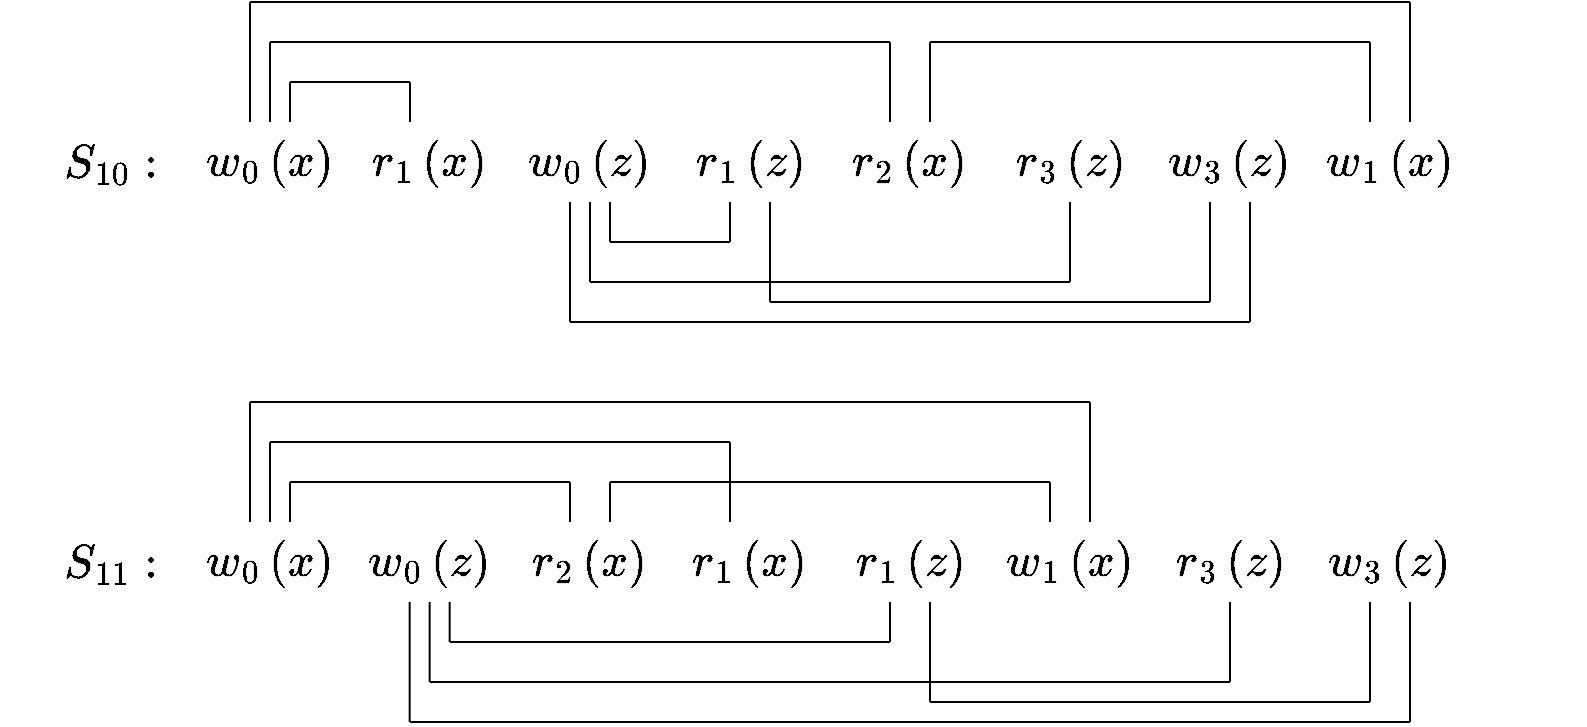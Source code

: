 <mxfile version="20.7.4" type="device"><diagram id="WiXyloh4FNCuFnDODc6E" name="Pagina-1"><mxGraphModel dx="989" dy="582" grid="1" gridSize="10" guides="1" tooltips="1" connect="1" arrows="1" fold="1" page="1" pageScale="1" pageWidth="827" pageHeight="1169" math="1" shadow="0"><root><mxCell id="0"/><mxCell id="1" parent="0"/><mxCell id="8246SHMYHl7h-X_GYSfM-1" value="$$S_{10}:$$" style="text;html=1;strokeColor=none;fillColor=none;align=center;verticalAlign=middle;whiteSpace=wrap;rounded=0;fontSize=20;" vertex="1" parent="1"><mxGeometry x="80" y="360" width="40" height="40" as="geometry"/></mxCell><mxCell id="8246SHMYHl7h-X_GYSfM-3" value="$$w_{0}\left(x\right)$$" style="text;html=1;strokeColor=none;fillColor=none;align=center;verticalAlign=middle;whiteSpace=wrap;rounded=0;fontSize=20;" vertex="1" parent="1"><mxGeometry x="160" y="360" width="40" height="40" as="geometry"/></mxCell><mxCell id="8246SHMYHl7h-X_GYSfM-4" value="$$r_{1}\left(x\right)$$" style="text;html=1;strokeColor=none;fillColor=none;align=center;verticalAlign=middle;whiteSpace=wrap;rounded=0;fontSize=20;" vertex="1" parent="1"><mxGeometry x="240" y="360" width="40" height="40" as="geometry"/></mxCell><mxCell id="8246SHMYHl7h-X_GYSfM-5" value="$$w_{0}\left(z\right)$$" style="text;html=1;strokeColor=none;fillColor=none;align=center;verticalAlign=middle;whiteSpace=wrap;rounded=0;fontSize=20;" vertex="1" parent="1"><mxGeometry x="320" y="360" width="40" height="40" as="geometry"/></mxCell><mxCell id="8246SHMYHl7h-X_GYSfM-6" value="$$r_{1}\left(z\right)$$" style="text;html=1;strokeColor=none;fillColor=none;align=center;verticalAlign=middle;whiteSpace=wrap;rounded=0;fontSize=20;" vertex="1" parent="1"><mxGeometry x="400" y="360" width="40" height="40" as="geometry"/></mxCell><mxCell id="8246SHMYHl7h-X_GYSfM-7" value="$$r_{2}\left(x\right)$$" style="text;html=1;strokeColor=none;fillColor=none;align=center;verticalAlign=middle;whiteSpace=wrap;rounded=0;fontSize=20;" vertex="1" parent="1"><mxGeometry x="480" y="360" width="40" height="40" as="geometry"/></mxCell><mxCell id="8246SHMYHl7h-X_GYSfM-8" value="$$r_{3}\left(z\right)$$" style="text;html=1;strokeColor=none;fillColor=none;align=center;verticalAlign=middle;whiteSpace=wrap;rounded=0;fontSize=20;" vertex="1" parent="1"><mxGeometry x="560" y="360" width="40" height="40" as="geometry"/></mxCell><mxCell id="8246SHMYHl7h-X_GYSfM-9" value="$$w_{3}\left(z\right)$$" style="text;html=1;strokeColor=none;fillColor=none;align=center;verticalAlign=middle;whiteSpace=wrap;rounded=0;fontSize=20;" vertex="1" parent="1"><mxGeometry x="640" y="360" width="40" height="40" as="geometry"/></mxCell><mxCell id="8246SHMYHl7h-X_GYSfM-10" value="$$w_{1}\left(x\right)$$" style="text;html=1;strokeColor=none;fillColor=none;align=center;verticalAlign=middle;whiteSpace=wrap;rounded=0;fontSize=20;" vertex="1" parent="1"><mxGeometry x="720" y="360" width="40" height="40" as="geometry"/></mxCell><mxCell id="8246SHMYHl7h-X_GYSfM-11" value="" style="endArrow=none;html=1;rounded=0;exitX=0.75;exitY=0;exitDx=0;exitDy=0;" edge="1" parent="1" source="8246SHMYHl7h-X_GYSfM-3"><mxGeometry width="50" height="50" relative="1" as="geometry"><mxPoint x="150" y="530" as="sourcePoint"/><mxPoint x="190" y="340" as="targetPoint"/></mxGeometry></mxCell><mxCell id="8246SHMYHl7h-X_GYSfM-12" value="" style="endArrow=none;html=1;rounded=0;" edge="1" parent="1"><mxGeometry width="50" height="50" relative="1" as="geometry"><mxPoint x="190" y="340" as="sourcePoint"/><mxPoint x="250" y="340" as="targetPoint"/></mxGeometry></mxCell><mxCell id="8246SHMYHl7h-X_GYSfM-15" value="" style="endArrow=none;html=1;rounded=0;exitX=0.25;exitY=0;exitDx=0;exitDy=0;" edge="1" parent="1" source="8246SHMYHl7h-X_GYSfM-4"><mxGeometry width="50" height="50" relative="1" as="geometry"><mxPoint x="280" y="330" as="sourcePoint"/><mxPoint x="250" y="340" as="targetPoint"/></mxGeometry></mxCell><mxCell id="8246SHMYHl7h-X_GYSfM-16" value="" style="endArrow=none;html=1;rounded=0;exitX=0.5;exitY=0;exitDx=0;exitDy=0;" edge="1" parent="1" source="8246SHMYHl7h-X_GYSfM-3"><mxGeometry width="50" height="50" relative="1" as="geometry"><mxPoint x="150" y="310" as="sourcePoint"/><mxPoint x="180" y="320" as="targetPoint"/></mxGeometry></mxCell><mxCell id="8246SHMYHl7h-X_GYSfM-17" value="" style="endArrow=none;html=1;rounded=0;" edge="1" parent="1"><mxGeometry width="50" height="50" relative="1" as="geometry"><mxPoint x="180" y="320" as="sourcePoint"/><mxPoint x="490" y="320" as="targetPoint"/></mxGeometry></mxCell><mxCell id="8246SHMYHl7h-X_GYSfM-21" value="" style="endArrow=none;html=1;rounded=0;exitX=0.25;exitY=0;exitDx=0;exitDy=0;" edge="1" parent="1" source="8246SHMYHl7h-X_GYSfM-7"><mxGeometry width="50" height="50" relative="1" as="geometry"><mxPoint x="510" y="350" as="sourcePoint"/><mxPoint x="490" y="320" as="targetPoint"/></mxGeometry></mxCell><mxCell id="8246SHMYHl7h-X_GYSfM-22" value="" style="endArrow=none;html=1;rounded=0;exitX=0.5;exitY=0;exitDx=0;exitDy=0;" edge="1" parent="1"><mxGeometry width="50" height="50" relative="1" as="geometry"><mxPoint x="170" y="360" as="sourcePoint"/><mxPoint x="170" y="300" as="targetPoint"/></mxGeometry></mxCell><mxCell id="8246SHMYHl7h-X_GYSfM-23" value="" style="endArrow=none;html=1;rounded=0;" edge="1" parent="1"><mxGeometry width="50" height="50" relative="1" as="geometry"><mxPoint x="170" y="300" as="sourcePoint"/><mxPoint x="750" y="300" as="targetPoint"/></mxGeometry></mxCell><mxCell id="8246SHMYHl7h-X_GYSfM-24" value="" style="endArrow=none;html=1;rounded=0;entryX=0.75;entryY=0;entryDx=0;entryDy=0;" edge="1" parent="1" target="8246SHMYHl7h-X_GYSfM-10"><mxGeometry width="50" height="50" relative="1" as="geometry"><mxPoint x="750" y="300" as="sourcePoint"/><mxPoint x="735" y="350" as="targetPoint"/></mxGeometry></mxCell><mxCell id="8246SHMYHl7h-X_GYSfM-25" value="" style="endArrow=none;html=1;rounded=0;entryX=0.25;entryY=0;entryDx=0;entryDy=0;" edge="1" parent="1" target="8246SHMYHl7h-X_GYSfM-10"><mxGeometry width="50" height="50" relative="1" as="geometry"><mxPoint x="730" y="320" as="sourcePoint"/><mxPoint x="520" y="350" as="targetPoint"/></mxGeometry></mxCell><mxCell id="8246SHMYHl7h-X_GYSfM-26" value="" style="endArrow=none;html=1;rounded=0;" edge="1" parent="1"><mxGeometry width="50" height="50" relative="1" as="geometry"><mxPoint x="510" y="320" as="sourcePoint"/><mxPoint x="730" y="320" as="targetPoint"/></mxGeometry></mxCell><mxCell id="8246SHMYHl7h-X_GYSfM-27" value="" style="endArrow=none;html=1;rounded=0;entryX=0.75;entryY=0;entryDx=0;entryDy=0;" edge="1" parent="1" target="8246SHMYHl7h-X_GYSfM-7"><mxGeometry width="50" height="50" relative="1" as="geometry"><mxPoint x="510" y="320" as="sourcePoint"/><mxPoint x="540" y="370" as="targetPoint"/></mxGeometry></mxCell><mxCell id="8246SHMYHl7h-X_GYSfM-28" value="" style="endArrow=none;html=1;rounded=0;entryX=0.75;entryY=1;entryDx=0;entryDy=0;fontSize=16;" edge="1" parent="1" target="8246SHMYHl7h-X_GYSfM-5"><mxGeometry width="50" height="50" relative="1" as="geometry"><mxPoint x="350" y="420" as="sourcePoint"/><mxPoint x="420" y="450" as="targetPoint"/></mxGeometry></mxCell><mxCell id="8246SHMYHl7h-X_GYSfM-29" value="" style="endArrow=none;html=1;rounded=0;entryX=0.5;entryY=1;entryDx=0;entryDy=0;" edge="1" parent="1" target="8246SHMYHl7h-X_GYSfM-5"><mxGeometry width="50" height="50" relative="1" as="geometry"><mxPoint x="340" y="440" as="sourcePoint"/><mxPoint x="330" y="440" as="targetPoint"/></mxGeometry></mxCell><mxCell id="8246SHMYHl7h-X_GYSfM-30" value="" style="endArrow=none;html=1;rounded=0;entryX=0.25;entryY=1;entryDx=0;entryDy=0;" edge="1" parent="1" target="8246SHMYHl7h-X_GYSfM-5"><mxGeometry width="50" height="50" relative="1" as="geometry"><mxPoint x="330" y="460" as="sourcePoint"/><mxPoint x="270" y="440" as="targetPoint"/></mxGeometry></mxCell><mxCell id="8246SHMYHl7h-X_GYSfM-31" value="" style="endArrow=none;html=1;rounded=0;" edge="1" parent="1"><mxGeometry width="50" height="50" relative="1" as="geometry"><mxPoint x="350" y="420" as="sourcePoint"/><mxPoint x="410" y="420" as="targetPoint"/></mxGeometry></mxCell><mxCell id="8246SHMYHl7h-X_GYSfM-32" value="" style="endArrow=none;html=1;rounded=0;entryX=0.75;entryY=1;entryDx=0;entryDy=0;fontSize=16;" edge="1" parent="1"><mxGeometry width="50" height="50" relative="1" as="geometry"><mxPoint x="410" y="420" as="sourcePoint"/><mxPoint x="410" y="400" as="targetPoint"/></mxGeometry></mxCell><mxCell id="8246SHMYHl7h-X_GYSfM-33" value="" style="endArrow=none;html=1;rounded=0;" edge="1" parent="1"><mxGeometry width="50" height="50" relative="1" as="geometry"><mxPoint x="340" y="440" as="sourcePoint"/><mxPoint x="580" y="440" as="targetPoint"/></mxGeometry></mxCell><mxCell id="8246SHMYHl7h-X_GYSfM-35" value="" style="endArrow=none;html=1;rounded=0;entryX=0.5;entryY=1;entryDx=0;entryDy=0;" edge="1" parent="1" target="8246SHMYHl7h-X_GYSfM-8"><mxGeometry width="50" height="50" relative="1" as="geometry"><mxPoint x="580" y="440" as="sourcePoint"/><mxPoint x="600" y="500" as="targetPoint"/></mxGeometry></mxCell><mxCell id="8246SHMYHl7h-X_GYSfM-36" value="" style="endArrow=none;html=1;rounded=0;" edge="1" parent="1"><mxGeometry width="50" height="50" relative="1" as="geometry"><mxPoint x="330" y="460" as="sourcePoint"/><mxPoint x="670" y="460" as="targetPoint"/></mxGeometry></mxCell><mxCell id="8246SHMYHl7h-X_GYSfM-38" value="" style="endArrow=none;html=1;rounded=0;entryX=0.75;entryY=1;entryDx=0;entryDy=0;" edge="1" parent="1" target="8246SHMYHl7h-X_GYSfM-9"><mxGeometry width="50" height="50" relative="1" as="geometry"><mxPoint x="670" y="460" as="sourcePoint"/><mxPoint x="660" y="500" as="targetPoint"/></mxGeometry></mxCell><mxCell id="8246SHMYHl7h-X_GYSfM-39" value="" style="endArrow=none;html=1;rounded=0;entryX=0.25;entryY=1;entryDx=0;entryDy=0;" edge="1" parent="1" target="8246SHMYHl7h-X_GYSfM-9"><mxGeometry width="50" height="50" relative="1" as="geometry"><mxPoint x="650" y="450" as="sourcePoint"/><mxPoint x="540" y="490" as="targetPoint"/></mxGeometry></mxCell><mxCell id="8246SHMYHl7h-X_GYSfM-40" value="" style="endArrow=none;html=1;rounded=0;" edge="1" parent="1"><mxGeometry width="50" height="50" relative="1" as="geometry"><mxPoint x="430" y="450" as="sourcePoint"/><mxPoint x="650" y="450" as="targetPoint"/></mxGeometry></mxCell><mxCell id="8246SHMYHl7h-X_GYSfM-42" value="" style="endArrow=none;html=1;rounded=0;entryX=0.75;entryY=1;entryDx=0;entryDy=0;" edge="1" parent="1" target="8246SHMYHl7h-X_GYSfM-6"><mxGeometry width="50" height="50" relative="1" as="geometry"><mxPoint x="430" y="450" as="sourcePoint"/><mxPoint x="440" y="500" as="targetPoint"/></mxGeometry></mxCell><mxCell id="8246SHMYHl7h-X_GYSfM-43" value="$$S_{11}:$$" style="text;html=1;strokeColor=none;fillColor=none;align=center;verticalAlign=middle;whiteSpace=wrap;rounded=0;fontSize=20;" vertex="1" parent="1"><mxGeometry x="80" y="560" width="40" height="40" as="geometry"/></mxCell><mxCell id="8246SHMYHl7h-X_GYSfM-44" value="$$w_{0}\left(x\right)$$" style="text;html=1;strokeColor=none;fillColor=none;align=center;verticalAlign=middle;whiteSpace=wrap;rounded=0;fontSize=20;" vertex="1" parent="1"><mxGeometry x="160" y="560" width="40" height="40" as="geometry"/></mxCell><mxCell id="8246SHMYHl7h-X_GYSfM-45" value="$$w_{0}\left(z\right)$$" style="text;html=1;strokeColor=none;fillColor=none;align=center;verticalAlign=middle;whiteSpace=wrap;rounded=0;fontSize=20;" vertex="1" parent="1"><mxGeometry x="240" y="560" width="40" height="40" as="geometry"/></mxCell><mxCell id="8246SHMYHl7h-X_GYSfM-46" value="$$r_{2}\left(x\right)$$" style="text;html=1;strokeColor=none;fillColor=none;align=center;verticalAlign=middle;whiteSpace=wrap;rounded=0;fontSize=20;" vertex="1" parent="1"><mxGeometry x="320" y="560" width="40" height="40" as="geometry"/></mxCell><mxCell id="8246SHMYHl7h-X_GYSfM-47" value="$$r_{1}\left(x\right)$$" style="text;html=1;strokeColor=none;fillColor=none;align=center;verticalAlign=middle;whiteSpace=wrap;rounded=0;fontSize=20;" vertex="1" parent="1"><mxGeometry x="400" y="560" width="40" height="40" as="geometry"/></mxCell><mxCell id="8246SHMYHl7h-X_GYSfM-48" value="$$r_{1}\left(z\right)$$" style="text;html=1;strokeColor=none;fillColor=none;align=center;verticalAlign=middle;whiteSpace=wrap;rounded=0;fontSize=20;" vertex="1" parent="1"><mxGeometry x="480" y="560" width="40" height="40" as="geometry"/></mxCell><mxCell id="8246SHMYHl7h-X_GYSfM-49" value="$$w_{1}\left(x\right)$$" style="text;html=1;strokeColor=none;fillColor=none;align=center;verticalAlign=middle;whiteSpace=wrap;rounded=0;fontSize=20;" vertex="1" parent="1"><mxGeometry x="560" y="560" width="40" height="40" as="geometry"/></mxCell><mxCell id="8246SHMYHl7h-X_GYSfM-50" value="$$r_{3}\left(z\right)$$" style="text;html=1;strokeColor=none;fillColor=none;align=center;verticalAlign=middle;whiteSpace=wrap;rounded=0;fontSize=20;" vertex="1" parent="1"><mxGeometry x="640" y="560" width="40" height="40" as="geometry"/></mxCell><mxCell id="8246SHMYHl7h-X_GYSfM-51" value="$$w_{3}\left(z\right)$$" style="text;html=1;strokeColor=none;fillColor=none;align=center;verticalAlign=middle;whiteSpace=wrap;rounded=0;fontSize=20;" vertex="1" parent="1"><mxGeometry x="720" y="560" width="40" height="40" as="geometry"/></mxCell><mxCell id="8246SHMYHl7h-X_GYSfM-52" value="" style="endArrow=none;html=1;rounded=0;exitX=0.75;exitY=0;exitDx=0;exitDy=0;" edge="1" parent="1" source="8246SHMYHl7h-X_GYSfM-44"><mxGeometry width="50" height="50" relative="1" as="geometry"><mxPoint x="150" y="730" as="sourcePoint"/><mxPoint x="190" y="540" as="targetPoint"/></mxGeometry></mxCell><mxCell id="8246SHMYHl7h-X_GYSfM-53" value="" style="endArrow=none;html=1;rounded=0;" edge="1" parent="1"><mxGeometry width="50" height="50" relative="1" as="geometry"><mxPoint x="190" y="540" as="sourcePoint"/><mxPoint x="330" y="540" as="targetPoint"/></mxGeometry></mxCell><mxCell id="8246SHMYHl7h-X_GYSfM-55" value="" style="endArrow=none;html=1;rounded=0;exitX=0.5;exitY=0;exitDx=0;exitDy=0;" edge="1" parent="1" source="8246SHMYHl7h-X_GYSfM-44"><mxGeometry width="50" height="50" relative="1" as="geometry"><mxPoint x="150" y="510" as="sourcePoint"/><mxPoint x="180" y="520" as="targetPoint"/></mxGeometry></mxCell><mxCell id="8246SHMYHl7h-X_GYSfM-56" value="" style="endArrow=none;html=1;rounded=0;" edge="1" parent="1"><mxGeometry width="50" height="50" relative="1" as="geometry"><mxPoint x="180" y="520" as="sourcePoint"/><mxPoint x="410" y="520" as="targetPoint"/></mxGeometry></mxCell><mxCell id="8246SHMYHl7h-X_GYSfM-58" value="" style="endArrow=none;html=1;rounded=0;exitX=0.5;exitY=0;exitDx=0;exitDy=0;" edge="1" parent="1"><mxGeometry width="50" height="50" relative="1" as="geometry"><mxPoint x="170" y="560" as="sourcePoint"/><mxPoint x="170" y="500" as="targetPoint"/></mxGeometry></mxCell><mxCell id="8246SHMYHl7h-X_GYSfM-59" value="" style="endArrow=none;html=1;rounded=0;" edge="1" parent="1"><mxGeometry width="50" height="50" relative="1" as="geometry"><mxPoint x="170" y="500" as="sourcePoint"/><mxPoint x="590" y="500" as="targetPoint"/></mxGeometry></mxCell><mxCell id="8246SHMYHl7h-X_GYSfM-67" value="" style="endArrow=none;html=1;rounded=0;" edge="1" parent="1"><mxGeometry width="50" height="50" relative="1" as="geometry"><mxPoint x="270" y="620" as="sourcePoint"/><mxPoint x="490" y="620" as="targetPoint"/></mxGeometry></mxCell><mxCell id="8246SHMYHl7h-X_GYSfM-68" value="" style="endArrow=none;html=1;rounded=0;entryX=0.75;entryY=1;entryDx=0;entryDy=0;fontSize=16;" edge="1" parent="1"><mxGeometry width="50" height="50" relative="1" as="geometry"><mxPoint x="490" y="620" as="sourcePoint"/><mxPoint x="490" y="600" as="targetPoint"/></mxGeometry></mxCell><mxCell id="8246SHMYHl7h-X_GYSfM-76" value="" style="endArrow=none;html=1;rounded=0;exitX=0.25;exitY=0;exitDx=0;exitDy=0;" edge="1" parent="1"><mxGeometry y="-70" width="50" height="50" relative="1" as="geometry"><mxPoint x="330" y="560" as="sourcePoint"/><mxPoint x="330" y="540" as="targetPoint"/><mxPoint as="offset"/></mxGeometry></mxCell><mxCell id="8246SHMYHl7h-X_GYSfM-77" value="" style="endArrow=none;html=1;rounded=0;exitX=0.25;exitY=0;exitDx=0;exitDy=0;" edge="1" parent="1"><mxGeometry width="50" height="50" relative="1" as="geometry"><mxPoint x="410" y="560" as="sourcePoint"/><mxPoint x="410" y="520" as="targetPoint"/></mxGeometry></mxCell><mxCell id="8246SHMYHl7h-X_GYSfM-78" value="" style="endArrow=none;html=1;rounded=0;entryX=0.75;entryY=0;entryDx=0;entryDy=0;" edge="1" parent="1"><mxGeometry width="50" height="50" relative="1" as="geometry"><mxPoint x="590" y="500" as="sourcePoint"/><mxPoint x="590" y="560" as="targetPoint"/></mxGeometry></mxCell><mxCell id="8246SHMYHl7h-X_GYSfM-79" value="" style="endArrow=none;html=1;rounded=0;fontSize=20;" edge="1" parent="1"><mxGeometry width="50" height="50" relative="1" as="geometry"><mxPoint x="570" y="560" as="sourcePoint"/><mxPoint x="570" y="540" as="targetPoint"/></mxGeometry></mxCell><mxCell id="8246SHMYHl7h-X_GYSfM-80" value="" style="endArrow=none;html=1;rounded=0;fontSize=20;" edge="1" parent="1"><mxGeometry width="50" height="50" relative="1" as="geometry"><mxPoint x="350" y="540" as="sourcePoint"/><mxPoint x="570" y="540" as="targetPoint"/></mxGeometry></mxCell><mxCell id="8246SHMYHl7h-X_GYSfM-81" value="" style="endArrow=none;html=1;rounded=0;fontSize=20;" edge="1" parent="1"><mxGeometry width="50" height="50" relative="1" as="geometry"><mxPoint x="350" y="560" as="sourcePoint"/><mxPoint x="350" y="540" as="targetPoint"/></mxGeometry></mxCell><mxCell id="8246SHMYHl7h-X_GYSfM-82" value="" style="endArrow=none;html=1;rounded=0;entryX=0.75;entryY=1;entryDx=0;entryDy=0;fontSize=16;" edge="1" parent="1"><mxGeometry width="50" height="50" relative="1" as="geometry"><mxPoint x="269.83" y="620" as="sourcePoint"/><mxPoint x="269.83" y="600" as="targetPoint"/></mxGeometry></mxCell><mxCell id="8246SHMYHl7h-X_GYSfM-83" value="" style="endArrow=none;html=1;rounded=0;entryX=0.5;entryY=1;entryDx=0;entryDy=0;" edge="1" parent="1"><mxGeometry width="50" height="50" relative="1" as="geometry"><mxPoint x="259.83" y="640" as="sourcePoint"/><mxPoint x="259.83" y="600" as="targetPoint"/></mxGeometry></mxCell><mxCell id="8246SHMYHl7h-X_GYSfM-84" value="" style="endArrow=none;html=1;rounded=0;entryX=0.25;entryY=1;entryDx=0;entryDy=0;" edge="1" parent="1"><mxGeometry width="50" height="50" relative="1" as="geometry"><mxPoint x="249.83" y="660" as="sourcePoint"/><mxPoint x="249.83" y="600" as="targetPoint"/></mxGeometry></mxCell><mxCell id="8246SHMYHl7h-X_GYSfM-85" value="" style="endArrow=none;html=1;rounded=0;" edge="1" parent="1"><mxGeometry width="50" height="50" relative="1" as="geometry"><mxPoint x="260" y="640" as="sourcePoint"/><mxPoint x="660" y="640" as="targetPoint"/></mxGeometry></mxCell><mxCell id="8246SHMYHl7h-X_GYSfM-86" value="" style="endArrow=none;html=1;rounded=0;entryX=0.5;entryY=1;entryDx=0;entryDy=0;" edge="1" parent="1"><mxGeometry width="50" height="50" relative="1" as="geometry"><mxPoint x="660" y="640" as="sourcePoint"/><mxPoint x="660" y="600" as="targetPoint"/></mxGeometry></mxCell><mxCell id="8246SHMYHl7h-X_GYSfM-87" value="" style="endArrow=none;html=1;rounded=0;" edge="1" parent="1"><mxGeometry width="50" height="50" relative="1" as="geometry"><mxPoint x="250" y="660" as="sourcePoint"/><mxPoint x="750" y="660" as="targetPoint"/></mxGeometry></mxCell><mxCell id="8246SHMYHl7h-X_GYSfM-88" value="" style="endArrow=none;html=1;rounded=0;entryX=0.75;entryY=1;entryDx=0;entryDy=0;" edge="1" parent="1"><mxGeometry width="50" height="50" relative="1" as="geometry"><mxPoint x="750" y="660" as="sourcePoint"/><mxPoint x="750" y="600" as="targetPoint"/></mxGeometry></mxCell><mxCell id="8246SHMYHl7h-X_GYSfM-89" value="" style="endArrow=none;html=1;rounded=0;fontSize=20;entryX=0.75;entryY=1;entryDx=0;entryDy=0;" edge="1" parent="1" target="8246SHMYHl7h-X_GYSfM-48"><mxGeometry width="50" height="50" relative="1" as="geometry"><mxPoint x="510" y="650" as="sourcePoint"/><mxPoint x="560" y="680" as="targetPoint"/></mxGeometry></mxCell><mxCell id="8246SHMYHl7h-X_GYSfM-90" value="" style="endArrow=none;html=1;rounded=0;fontSize=20;" edge="1" parent="1"><mxGeometry width="50" height="50" relative="1" as="geometry"><mxPoint x="510" y="650" as="sourcePoint"/><mxPoint x="730" y="650" as="targetPoint"/></mxGeometry></mxCell><mxCell id="8246SHMYHl7h-X_GYSfM-91" value="" style="endArrow=none;html=1;rounded=0;entryX=0.25;entryY=1;entryDx=0;entryDy=0;" edge="1" parent="1" target="8246SHMYHl7h-X_GYSfM-51"><mxGeometry width="50" height="50" relative="1" as="geometry"><mxPoint x="730" y="650" as="sourcePoint"/><mxPoint x="760" y="610" as="targetPoint"/></mxGeometry></mxCell></root></mxGraphModel></diagram></mxfile>